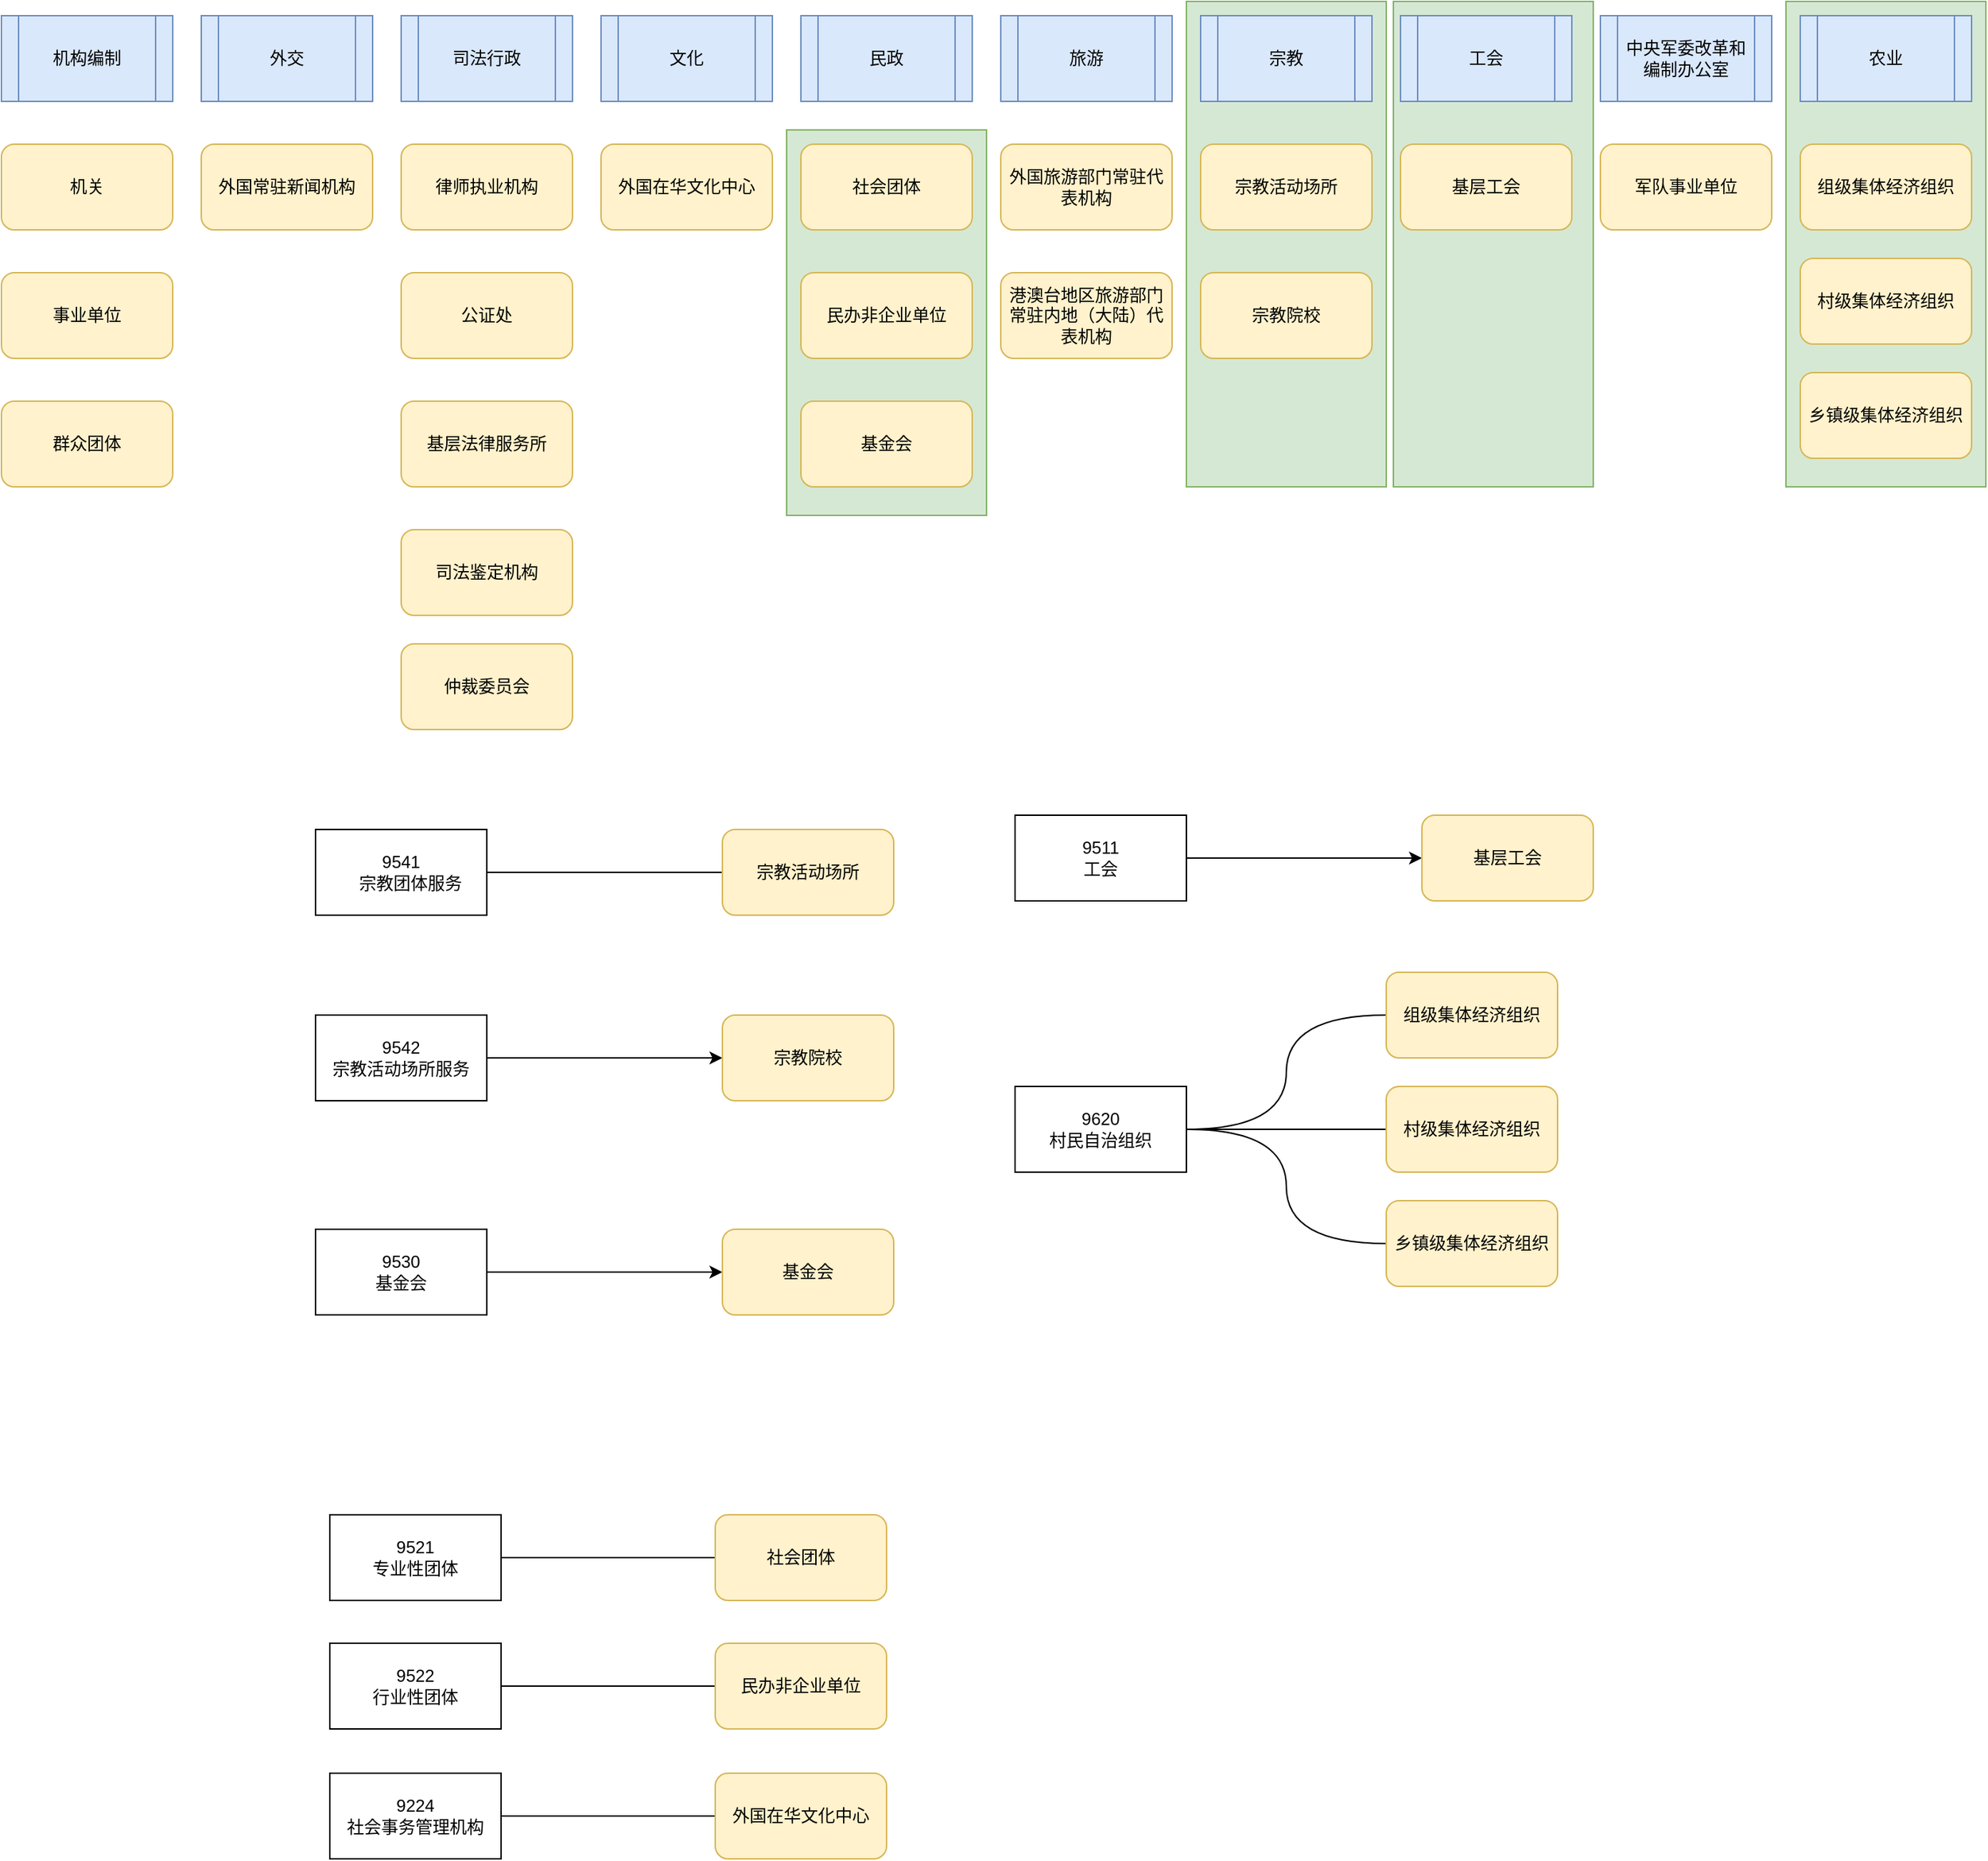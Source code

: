 <mxfile version="24.3.1" type="github">
  <diagram name="第 1 页" id="TCEkxnXiP60emrn67t6N">
    <mxGraphModel dx="1468" dy="932" grid="1" gridSize="10" guides="1" tooltips="1" connect="1" arrows="1" fold="1" page="1" pageScale="1" pageWidth="1169" pageHeight="827" math="0" shadow="0">
      <root>
        <mxCell id="0" />
        <mxCell id="1" parent="0" />
        <mxCell id="sb7wllfDJqSQQXLiak6v-65" value="" style="rounded=0;whiteSpace=wrap;html=1;fillColor=#d5e8d4;strokeColor=#82b366;" vertex="1" parent="1">
          <mxGeometry x="560" y="90" width="140" height="270" as="geometry" />
        </mxCell>
        <mxCell id="sb7wllfDJqSQQXLiak6v-57" value="" style="rounded=0;whiteSpace=wrap;html=1;fillColor=#d5e8d4;strokeColor=#82b366;" vertex="1" parent="1">
          <mxGeometry x="1260" width="140" height="340" as="geometry" />
        </mxCell>
        <mxCell id="sb7wllfDJqSQQXLiak6v-47" value="" style="rounded=0;whiteSpace=wrap;html=1;fillColor=#d5e8d4;strokeColor=#82b366;" vertex="1" parent="1">
          <mxGeometry x="985" width="140" height="340" as="geometry" />
        </mxCell>
        <mxCell id="sb7wllfDJqSQQXLiak6v-41" value="" style="rounded=0;whiteSpace=wrap;html=1;fillColor=#d5e8d4;strokeColor=#82b366;" vertex="1" parent="1">
          <mxGeometry x="840" width="140" height="340" as="geometry" />
        </mxCell>
        <mxCell id="sb7wllfDJqSQQXLiak6v-42" style="edgeStyle=orthogonalEdgeStyle;rounded=0;orthogonalLoop=1;jettySize=auto;html=1;exitX=1;exitY=0.5;exitDx=0;exitDy=0;endArrow=none;endFill=0;" edge="1" parent="1" source="sb7wllfDJqSQQXLiak6v-3" target="sb7wllfDJqSQQXLiak6v-5">
          <mxGeometry relative="1" as="geometry" />
        </mxCell>
        <mxCell id="sb7wllfDJqSQQXLiak6v-3" value="&lt;div&gt;&lt;br&gt;&lt;/div&gt;&lt;div&gt;9541&lt;/div&gt;&lt;div&gt;&amp;nbsp; &amp;nbsp; 宗教团体服务&lt;/div&gt;&lt;div&gt;&lt;br&gt;&lt;/div&gt;" style="rounded=0;whiteSpace=wrap;html=1;" vertex="1" parent="1">
          <mxGeometry x="230" y="580" width="120" height="60" as="geometry" />
        </mxCell>
        <mxCell id="sb7wllfDJqSQQXLiak6v-43" style="edgeStyle=orthogonalEdgeStyle;rounded=0;orthogonalLoop=1;jettySize=auto;html=1;exitX=1;exitY=0.5;exitDx=0;exitDy=0;" edge="1" parent="1" source="sb7wllfDJqSQQXLiak6v-4" target="sb7wllfDJqSQQXLiak6v-6">
          <mxGeometry relative="1" as="geometry" />
        </mxCell>
        <mxCell id="sb7wllfDJqSQQXLiak6v-4" value="&lt;div&gt;9542&lt;/div&gt;宗教活动场所服务" style="rounded=0;whiteSpace=wrap;html=1;" vertex="1" parent="1">
          <mxGeometry x="230" y="710" width="120" height="60" as="geometry" />
        </mxCell>
        <mxCell id="sb7wllfDJqSQQXLiak6v-5" value="宗教活动场所" style="rounded=1;whiteSpace=wrap;html=1;fillColor=#fff2cc;strokeColor=#d6b656;" vertex="1" parent="1">
          <mxGeometry x="515" y="580" width="120" height="60" as="geometry" />
        </mxCell>
        <mxCell id="sb7wllfDJqSQQXLiak6v-6" value="宗教院校" style="rounded=1;whiteSpace=wrap;html=1;fillColor=#fff2cc;strokeColor=#d6b656;" vertex="1" parent="1">
          <mxGeometry x="515" y="710" width="120" height="60" as="geometry" />
        </mxCell>
        <mxCell id="sb7wllfDJqSQQXLiak6v-7" value="机构编制" style="shape=process;whiteSpace=wrap;html=1;backgroundOutline=1;fillColor=#dae8fc;strokeColor=#6c8ebf;" vertex="1" parent="1">
          <mxGeometry x="10" y="10" width="120" height="60" as="geometry" />
        </mxCell>
        <mxCell id="sb7wllfDJqSQQXLiak6v-8" value="机关" style="rounded=1;whiteSpace=wrap;html=1;fillColor=#fff2cc;strokeColor=#d6b656;" vertex="1" parent="1">
          <mxGeometry x="10" y="100" width="120" height="60" as="geometry" />
        </mxCell>
        <mxCell id="sb7wllfDJqSQQXLiak6v-9" value="事业单位" style="rounded=1;whiteSpace=wrap;html=1;fillColor=#fff2cc;strokeColor=#d6b656;" vertex="1" parent="1">
          <mxGeometry x="10" y="190" width="120" height="60" as="geometry" />
        </mxCell>
        <mxCell id="sb7wllfDJqSQQXLiak6v-10" value="群众团体" style="rounded=1;whiteSpace=wrap;html=1;fillColor=#fff2cc;strokeColor=#d6b656;" vertex="1" parent="1">
          <mxGeometry x="10" y="280" width="120" height="60" as="geometry" />
        </mxCell>
        <mxCell id="sb7wllfDJqSQQXLiak6v-12" value="外交" style="shape=process;whiteSpace=wrap;html=1;backgroundOutline=1;fillColor=#dae8fc;strokeColor=#6c8ebf;" vertex="1" parent="1">
          <mxGeometry x="150" y="10" width="120" height="60" as="geometry" />
        </mxCell>
        <mxCell id="sb7wllfDJqSQQXLiak6v-13" value="外国常驻新闻机构" style="rounded=1;whiteSpace=wrap;html=1;fillColor=#fff2cc;strokeColor=#d6b656;" vertex="1" parent="1">
          <mxGeometry x="150" y="100" width="120" height="60" as="geometry" />
        </mxCell>
        <mxCell id="sb7wllfDJqSQQXLiak6v-14" value="司法行政" style="shape=process;whiteSpace=wrap;html=1;backgroundOutline=1;fillColor=#dae8fc;strokeColor=#6c8ebf;" vertex="1" parent="1">
          <mxGeometry x="290" y="10" width="120" height="60" as="geometry" />
        </mxCell>
        <mxCell id="sb7wllfDJqSQQXLiak6v-15" value="律师执业机构" style="rounded=1;whiteSpace=wrap;html=1;fillColor=#fff2cc;strokeColor=#d6b656;" vertex="1" parent="1">
          <mxGeometry x="290" y="100" width="120" height="60" as="geometry" />
        </mxCell>
        <mxCell id="sb7wllfDJqSQQXLiak6v-16" value="公证处" style="rounded=1;whiteSpace=wrap;html=1;fillColor=#fff2cc;strokeColor=#d6b656;" vertex="1" parent="1">
          <mxGeometry x="290" y="190" width="120" height="60" as="geometry" />
        </mxCell>
        <mxCell id="sb7wllfDJqSQQXLiak6v-17" value="基层法律服务所" style="rounded=1;whiteSpace=wrap;html=1;fillColor=#fff2cc;strokeColor=#d6b656;" vertex="1" parent="1">
          <mxGeometry x="290" y="280" width="120" height="60" as="geometry" />
        </mxCell>
        <mxCell id="sb7wllfDJqSQQXLiak6v-18" value="司法鉴定机构" style="rounded=1;whiteSpace=wrap;html=1;fillColor=#fff2cc;strokeColor=#d6b656;" vertex="1" parent="1">
          <mxGeometry x="290" y="370" width="120" height="60" as="geometry" />
        </mxCell>
        <mxCell id="sb7wllfDJqSQQXLiak6v-19" value="仲裁委员会" style="rounded=1;whiteSpace=wrap;html=1;fillColor=#fff2cc;strokeColor=#d6b656;" vertex="1" parent="1">
          <mxGeometry x="290" y="450" width="120" height="60" as="geometry" />
        </mxCell>
        <mxCell id="sb7wllfDJqSQQXLiak6v-20" value="文化" style="shape=process;whiteSpace=wrap;html=1;backgroundOutline=1;fillColor=#dae8fc;strokeColor=#6c8ebf;" vertex="1" parent="1">
          <mxGeometry x="430" y="10" width="120" height="60" as="geometry" />
        </mxCell>
        <mxCell id="sb7wllfDJqSQQXLiak6v-22" value="外国在华文化中心" style="rounded=1;whiteSpace=wrap;html=1;fillColor=#fff2cc;strokeColor=#d6b656;" vertex="1" parent="1">
          <mxGeometry x="430" y="100" width="120" height="60" as="geometry" />
        </mxCell>
        <mxCell id="sb7wllfDJqSQQXLiak6v-23" value="民政" style="shape=process;whiteSpace=wrap;html=1;backgroundOutline=1;fillColor=#dae8fc;strokeColor=#6c8ebf;" vertex="1" parent="1">
          <mxGeometry x="570" y="10" width="120" height="60" as="geometry" />
        </mxCell>
        <mxCell id="sb7wllfDJqSQQXLiak6v-24" value="旅游" style="shape=process;whiteSpace=wrap;html=1;backgroundOutline=1;fillColor=#dae8fc;strokeColor=#6c8ebf;" vertex="1" parent="1">
          <mxGeometry x="710" y="10" width="120" height="60" as="geometry" />
        </mxCell>
        <mxCell id="sb7wllfDJqSQQXLiak6v-25" value="宗教" style="shape=process;whiteSpace=wrap;html=1;backgroundOutline=1;fillColor=#dae8fc;strokeColor=#6c8ebf;" vertex="1" parent="1">
          <mxGeometry x="850" y="10" width="120" height="60" as="geometry" />
        </mxCell>
        <mxCell id="sb7wllfDJqSQQXLiak6v-26" value="工会" style="shape=process;whiteSpace=wrap;html=1;backgroundOutline=1;fillColor=#dae8fc;strokeColor=#6c8ebf;" vertex="1" parent="1">
          <mxGeometry x="990" y="10" width="120" height="60" as="geometry" />
        </mxCell>
        <mxCell id="sb7wllfDJqSQQXLiak6v-27" value="中央军委改革和编制办公室" style="shape=process;whiteSpace=wrap;html=1;backgroundOutline=1;fillColor=#dae8fc;strokeColor=#6c8ebf;" vertex="1" parent="1">
          <mxGeometry x="1130" y="10" width="120" height="60" as="geometry" />
        </mxCell>
        <mxCell id="sb7wllfDJqSQQXLiak6v-28" value="农业" style="shape=process;whiteSpace=wrap;html=1;backgroundOutline=1;fillColor=#dae8fc;strokeColor=#6c8ebf;" vertex="1" parent="1">
          <mxGeometry x="1270" y="10" width="120" height="60" as="geometry" />
        </mxCell>
        <mxCell id="sb7wllfDJqSQQXLiak6v-29" value="社会团体" style="rounded=1;whiteSpace=wrap;html=1;fillColor=#fff2cc;strokeColor=#d6b656;" vertex="1" parent="1">
          <mxGeometry x="570" y="100" width="120" height="60" as="geometry" />
        </mxCell>
        <mxCell id="sb7wllfDJqSQQXLiak6v-30" value="民办非企业单位" style="rounded=1;whiteSpace=wrap;html=1;fillColor=#fff2cc;strokeColor=#d6b656;" vertex="1" parent="1">
          <mxGeometry x="570" y="190" width="120" height="60" as="geometry" />
        </mxCell>
        <mxCell id="sb7wllfDJqSQQXLiak6v-31" value="基金会" style="rounded=1;whiteSpace=wrap;html=1;fillColor=#fff2cc;strokeColor=#d6b656;" vertex="1" parent="1">
          <mxGeometry x="570" y="280" width="120" height="60" as="geometry" />
        </mxCell>
        <mxCell id="sb7wllfDJqSQQXLiak6v-32" value="外国旅游部门常驻代表机构" style="rounded=1;whiteSpace=wrap;html=1;fillColor=#fff2cc;strokeColor=#d6b656;" vertex="1" parent="1">
          <mxGeometry x="710" y="100" width="120" height="60" as="geometry" />
        </mxCell>
        <mxCell id="sb7wllfDJqSQQXLiak6v-33" value="港澳台地区旅游部门常驻内地（大陆）代表机构" style="rounded=1;whiteSpace=wrap;html=1;fillColor=#fff2cc;strokeColor=#d6b656;" vertex="1" parent="1">
          <mxGeometry x="710" y="190" width="120" height="60" as="geometry" />
        </mxCell>
        <mxCell id="sb7wllfDJqSQQXLiak6v-34" value="宗教活动场所" style="rounded=1;whiteSpace=wrap;html=1;fillColor=#fff2cc;strokeColor=#d6b656;" vertex="1" parent="1">
          <mxGeometry x="850" y="100" width="120" height="60" as="geometry" />
        </mxCell>
        <mxCell id="sb7wllfDJqSQQXLiak6v-35" value="宗教院校" style="rounded=1;whiteSpace=wrap;html=1;fillColor=#fff2cc;strokeColor=#d6b656;" vertex="1" parent="1">
          <mxGeometry x="850" y="190" width="120" height="60" as="geometry" />
        </mxCell>
        <mxCell id="sb7wllfDJqSQQXLiak6v-36" value="基层工会" style="rounded=1;whiteSpace=wrap;html=1;fillColor=#fff2cc;strokeColor=#d6b656;" vertex="1" parent="1">
          <mxGeometry x="990" y="100" width="120" height="60" as="geometry" />
        </mxCell>
        <mxCell id="sb7wllfDJqSQQXLiak6v-37" value="军队事业单位" style="rounded=1;whiteSpace=wrap;html=1;fillColor=#fff2cc;strokeColor=#d6b656;" vertex="1" parent="1">
          <mxGeometry x="1130" y="100" width="120" height="60" as="geometry" />
        </mxCell>
        <mxCell id="sb7wllfDJqSQQXLiak6v-38" value="组级集体经济组织" style="rounded=1;whiteSpace=wrap;html=1;fillColor=#fff2cc;strokeColor=#d6b656;" vertex="1" parent="1">
          <mxGeometry x="1270" y="100" width="120" height="60" as="geometry" />
        </mxCell>
        <mxCell id="sb7wllfDJqSQQXLiak6v-39" value="村级集体经济组织" style="rounded=1;whiteSpace=wrap;html=1;fillColor=#fff2cc;strokeColor=#d6b656;" vertex="1" parent="1">
          <mxGeometry x="1270" y="180" width="120" height="60" as="geometry" />
        </mxCell>
        <mxCell id="sb7wllfDJqSQQXLiak6v-40" value="乡镇级集体经济组织" style="rounded=1;whiteSpace=wrap;html=1;fillColor=#fff2cc;strokeColor=#d6b656;" vertex="1" parent="1">
          <mxGeometry x="1270" y="260" width="120" height="60" as="geometry" />
        </mxCell>
        <mxCell id="sb7wllfDJqSQQXLiak6v-44" style="edgeStyle=orthogonalEdgeStyle;rounded=0;orthogonalLoop=1;jettySize=auto;html=1;exitX=1;exitY=0.5;exitDx=0;exitDy=0;" edge="1" source="sb7wllfDJqSQQXLiak6v-45" target="sb7wllfDJqSQQXLiak6v-46" parent="1">
          <mxGeometry relative="1" as="geometry" />
        </mxCell>
        <mxCell id="sb7wllfDJqSQQXLiak6v-45" value="9511&lt;div&gt;&lt;/div&gt;&lt;div&gt;工会&lt;br&gt;&lt;/div&gt;" style="rounded=0;whiteSpace=wrap;html=1;" vertex="1" parent="1">
          <mxGeometry x="720" y="570" width="120" height="60" as="geometry" />
        </mxCell>
        <mxCell id="sb7wllfDJqSQQXLiak6v-46" value="基层工会" style="rounded=1;whiteSpace=wrap;html=1;fillColor=#fff2cc;strokeColor=#d6b656;" vertex="1" parent="1">
          <mxGeometry x="1005" y="570" width="120" height="60" as="geometry" />
        </mxCell>
        <mxCell id="sb7wllfDJqSQQXLiak6v-54" style="edgeStyle=orthogonalEdgeStyle;rounded=0;orthogonalLoop=1;jettySize=auto;html=1;exitX=1;exitY=0.5;exitDx=0;exitDy=0;entryX=0;entryY=0.5;entryDx=0;entryDy=0;curved=1;endArrow=none;endFill=0;" edge="1" parent="1" source="sb7wllfDJqSQQXLiak6v-49" target="sb7wllfDJqSQQXLiak6v-51">
          <mxGeometry relative="1" as="geometry" />
        </mxCell>
        <mxCell id="sb7wllfDJqSQQXLiak6v-55" style="edgeStyle=orthogonalEdgeStyle;rounded=0;orthogonalLoop=1;jettySize=auto;html=1;exitX=1;exitY=0.5;exitDx=0;exitDy=0;curved=1;endArrow=none;endFill=0;" edge="1" parent="1" source="sb7wllfDJqSQQXLiak6v-49" target="sb7wllfDJqSQQXLiak6v-52">
          <mxGeometry relative="1" as="geometry" />
        </mxCell>
        <mxCell id="sb7wllfDJqSQQXLiak6v-56" style="edgeStyle=orthogonalEdgeStyle;rounded=0;orthogonalLoop=1;jettySize=auto;html=1;exitX=1;exitY=0.5;exitDx=0;exitDy=0;entryX=0;entryY=0.5;entryDx=0;entryDy=0;curved=1;endArrow=none;endFill=0;" edge="1" parent="1" source="sb7wllfDJqSQQXLiak6v-49" target="sb7wllfDJqSQQXLiak6v-53">
          <mxGeometry relative="1" as="geometry" />
        </mxCell>
        <mxCell id="sb7wllfDJqSQQXLiak6v-49" value="&lt;div&gt;9620&lt;br&gt;村民自治组织&lt;br&gt;&lt;/div&gt;" style="rounded=0;whiteSpace=wrap;html=1;" vertex="1" parent="1">
          <mxGeometry x="720" y="760" width="120" height="60" as="geometry" />
        </mxCell>
        <mxCell id="sb7wllfDJqSQQXLiak6v-51" value="组级集体经济组织" style="rounded=1;whiteSpace=wrap;html=1;fillColor=#fff2cc;strokeColor=#d6b656;" vertex="1" parent="1">
          <mxGeometry x="980" y="680" width="120" height="60" as="geometry" />
        </mxCell>
        <mxCell id="sb7wllfDJqSQQXLiak6v-52" value="村级集体经济组织" style="rounded=1;whiteSpace=wrap;html=1;fillColor=#fff2cc;strokeColor=#d6b656;" vertex="1" parent="1">
          <mxGeometry x="980" y="760" width="120" height="60" as="geometry" />
        </mxCell>
        <mxCell id="sb7wllfDJqSQQXLiak6v-53" value="乡镇级集体经济组织" style="rounded=1;whiteSpace=wrap;html=1;fillColor=#fff2cc;strokeColor=#d6b656;" vertex="1" parent="1">
          <mxGeometry x="980" y="840" width="120" height="60" as="geometry" />
        </mxCell>
        <mxCell id="sb7wllfDJqSQQXLiak6v-58" style="edgeStyle=orthogonalEdgeStyle;rounded=0;orthogonalLoop=1;jettySize=auto;html=1;exitX=1;exitY=0.5;exitDx=0;exitDy=0;" edge="1" source="sb7wllfDJqSQQXLiak6v-59" target="sb7wllfDJqSQQXLiak6v-60" parent="1">
          <mxGeometry relative="1" as="geometry" />
        </mxCell>
        <mxCell id="sb7wllfDJqSQQXLiak6v-59" value="9530&lt;br&gt;基金会&lt;br&gt;&lt;div&gt;&lt;/div&gt;" style="rounded=0;whiteSpace=wrap;html=1;" vertex="1" parent="1">
          <mxGeometry x="230" y="860" width="120" height="60" as="geometry" />
        </mxCell>
        <mxCell id="sb7wllfDJqSQQXLiak6v-60" value="基金会" style="rounded=1;whiteSpace=wrap;html=1;fillColor=#fff2cc;strokeColor=#d6b656;" vertex="1" parent="1">
          <mxGeometry x="515" y="860" width="120" height="60" as="geometry" />
        </mxCell>
        <mxCell id="sb7wllfDJqSQQXLiak6v-62" style="edgeStyle=orthogonalEdgeStyle;rounded=0;orthogonalLoop=1;jettySize=auto;html=1;exitX=1;exitY=0.5;exitDx=0;exitDy=0;endArrow=none;endFill=0;" edge="1" source="sb7wllfDJqSQQXLiak6v-63" parent="1">
          <mxGeometry relative="1" as="geometry">
            <mxPoint x="530" y="1090" as="targetPoint" />
          </mxGeometry>
        </mxCell>
        <mxCell id="sb7wllfDJqSQQXLiak6v-63" value="&lt;div&gt;&lt;span style=&quot;background-color: initial;&quot;&gt;9521&lt;/span&gt;&lt;br&gt;&lt;/div&gt;&lt;div&gt;&lt;span style=&quot;background-color: initial;&quot;&gt;专业性团体&lt;/span&gt;&lt;/div&gt;&lt;div&gt;&lt;/div&gt;" style="rounded=0;whiteSpace=wrap;html=1;" vertex="1" parent="1">
          <mxGeometry x="240" y="1060" width="120" height="60" as="geometry" />
        </mxCell>
        <mxCell id="sb7wllfDJqSQQXLiak6v-66" value="社会团体" style="rounded=1;whiteSpace=wrap;html=1;fillColor=#fff2cc;strokeColor=#d6b656;" vertex="1" parent="1">
          <mxGeometry x="510" y="1060" width="120" height="60" as="geometry" />
        </mxCell>
        <mxCell id="sb7wllfDJqSQQXLiak6v-67" style="edgeStyle=orthogonalEdgeStyle;rounded=0;orthogonalLoop=1;jettySize=auto;html=1;exitX=1;exitY=0.5;exitDx=0;exitDy=0;endArrow=none;endFill=0;" edge="1" source="sb7wllfDJqSQQXLiak6v-68" parent="1">
          <mxGeometry relative="1" as="geometry">
            <mxPoint x="530" y="1180" as="targetPoint" />
          </mxGeometry>
        </mxCell>
        <mxCell id="sb7wllfDJqSQQXLiak6v-68" value="&lt;div&gt;9522&lt;br&gt;&lt;/div&gt;&lt;div&gt;行业性团体&lt;br&gt;&lt;/div&gt;&lt;div&gt;&lt;/div&gt;" style="rounded=0;whiteSpace=wrap;html=1;" vertex="1" parent="1">
          <mxGeometry x="240" y="1150" width="120" height="60" as="geometry" />
        </mxCell>
        <mxCell id="sb7wllfDJqSQQXLiak6v-69" value="民办非企业单位" style="rounded=1;whiteSpace=wrap;html=1;fillColor=#fff2cc;strokeColor=#d6b656;" vertex="1" parent="1">
          <mxGeometry x="510" y="1150" width="120" height="60" as="geometry" />
        </mxCell>
        <mxCell id="sb7wllfDJqSQQXLiak6v-70" style="edgeStyle=orthogonalEdgeStyle;rounded=0;orthogonalLoop=1;jettySize=auto;html=1;exitX=1;exitY=0.5;exitDx=0;exitDy=0;endArrow=none;endFill=0;" edge="1" source="sb7wllfDJqSQQXLiak6v-71" parent="1">
          <mxGeometry relative="1" as="geometry">
            <mxPoint x="530" y="1271" as="targetPoint" />
          </mxGeometry>
        </mxCell>
        <mxCell id="sb7wllfDJqSQQXLiak6v-71" value="&lt;div&gt;9224&lt;br&gt;社会事务管理机构&lt;/div&gt;&lt;div&gt;&lt;/div&gt;" style="rounded=0;whiteSpace=wrap;html=1;" vertex="1" parent="1">
          <mxGeometry x="240" y="1241" width="120" height="60" as="geometry" />
        </mxCell>
        <mxCell id="sb7wllfDJqSQQXLiak6v-72" value="外国在华文化中心" style="rounded=1;whiteSpace=wrap;html=1;fillColor=#fff2cc;strokeColor=#d6b656;" vertex="1" parent="1">
          <mxGeometry x="510" y="1241" width="120" height="60" as="geometry" />
        </mxCell>
      </root>
    </mxGraphModel>
  </diagram>
</mxfile>
